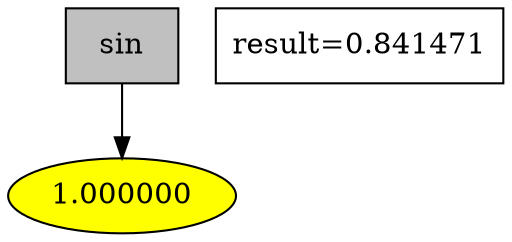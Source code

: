 digraph G {
0 [style = filled, label="sin", shape = box, fillcolor="grey"];
0->1;
1 [style = filled, label="1.000000", fillcolor="yellow"];
"result=0.841471" [shape=box];
}
